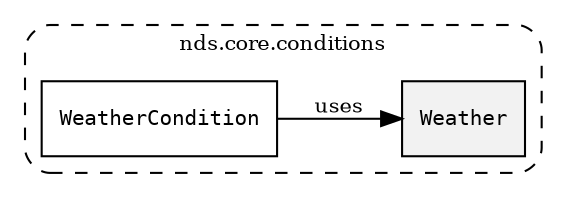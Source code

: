 /**
 * This dot file creates symbol collaboration diagram for Weather.
 */
digraph ZSERIO
{
    node [shape=box, fontsize=10];
    rankdir="LR";
    fontsize=10;
    tooltip="Weather collaboration diagram";

    subgraph "cluster_nds.core.conditions"
    {
        style="dashed, rounded";
        label="nds.core.conditions";
        tooltip="Package nds.core.conditions";
        href="../../../content/packages/nds.core.conditions.html#Package-nds-core-conditions";
        target="_parent";

        "Weather" [style="filled", fillcolor="#0000000D", target="_parent", label=<<font face="monospace"><table align="center" border="0" cellspacing="0" cellpadding="0"><tr><td href="../../../content/packages/nds.core.conditions.html#Enum-Weather" title="Enum defined in nds.core.conditions">Weather</td></tr></table></font>>];
        "WeatherCondition" [target="_parent", label=<<font face="monospace"><table align="center" border="0" cellspacing="0" cellpadding="0"><tr><td href="../../../content/packages/nds.core.conditions.html#Structure-WeatherCondition" title="Structure defined in nds.core.conditions">WeatherCondition</td></tr></table></font>>];
    }

    "WeatherCondition" -> "Weather" [label="uses", fontsize=10];
}
